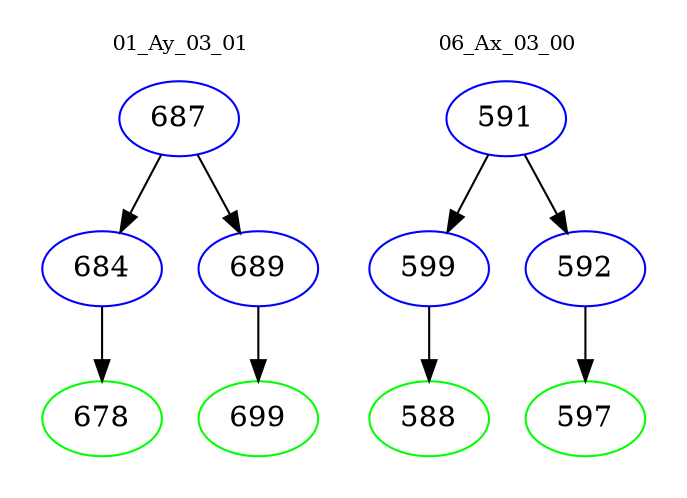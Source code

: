 digraph{
subgraph cluster_0 {
color = white
label = "01_Ay_03_01";
fontsize=10;
T0_687 [label="687", color="blue"]
T0_687 -> T0_684 [color="black"]
T0_684 [label="684", color="blue"]
T0_684 -> T0_678 [color="black"]
T0_678 [label="678", color="green"]
T0_687 -> T0_689 [color="black"]
T0_689 [label="689", color="blue"]
T0_689 -> T0_699 [color="black"]
T0_699 [label="699", color="green"]
}
subgraph cluster_1 {
color = white
label = "06_Ax_03_00";
fontsize=10;
T1_591 [label="591", color="blue"]
T1_591 -> T1_599 [color="black"]
T1_599 [label="599", color="blue"]
T1_599 -> T1_588 [color="black"]
T1_588 [label="588", color="green"]
T1_591 -> T1_592 [color="black"]
T1_592 [label="592", color="blue"]
T1_592 -> T1_597 [color="black"]
T1_597 [label="597", color="green"]
}
}
